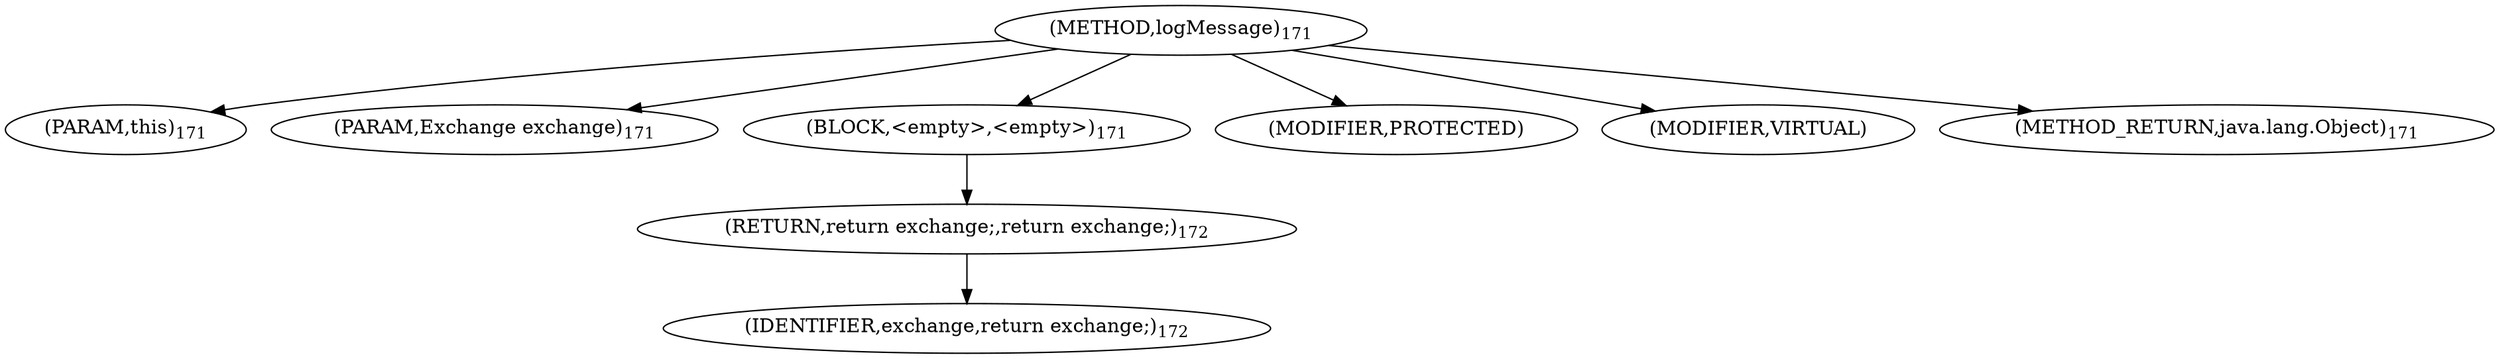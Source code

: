 digraph "logMessage" {  
"385" [label = <(METHOD,logMessage)<SUB>171</SUB>> ]
"386" [label = <(PARAM,this)<SUB>171</SUB>> ]
"387" [label = <(PARAM,Exchange exchange)<SUB>171</SUB>> ]
"388" [label = <(BLOCK,&lt;empty&gt;,&lt;empty&gt;)<SUB>171</SUB>> ]
"389" [label = <(RETURN,return exchange;,return exchange;)<SUB>172</SUB>> ]
"390" [label = <(IDENTIFIER,exchange,return exchange;)<SUB>172</SUB>> ]
"391" [label = <(MODIFIER,PROTECTED)> ]
"392" [label = <(MODIFIER,VIRTUAL)> ]
"393" [label = <(METHOD_RETURN,java.lang.Object)<SUB>171</SUB>> ]
  "385" -> "386" 
  "385" -> "387" 
  "385" -> "388" 
  "385" -> "391" 
  "385" -> "392" 
  "385" -> "393" 
  "388" -> "389" 
  "389" -> "390" 
}
